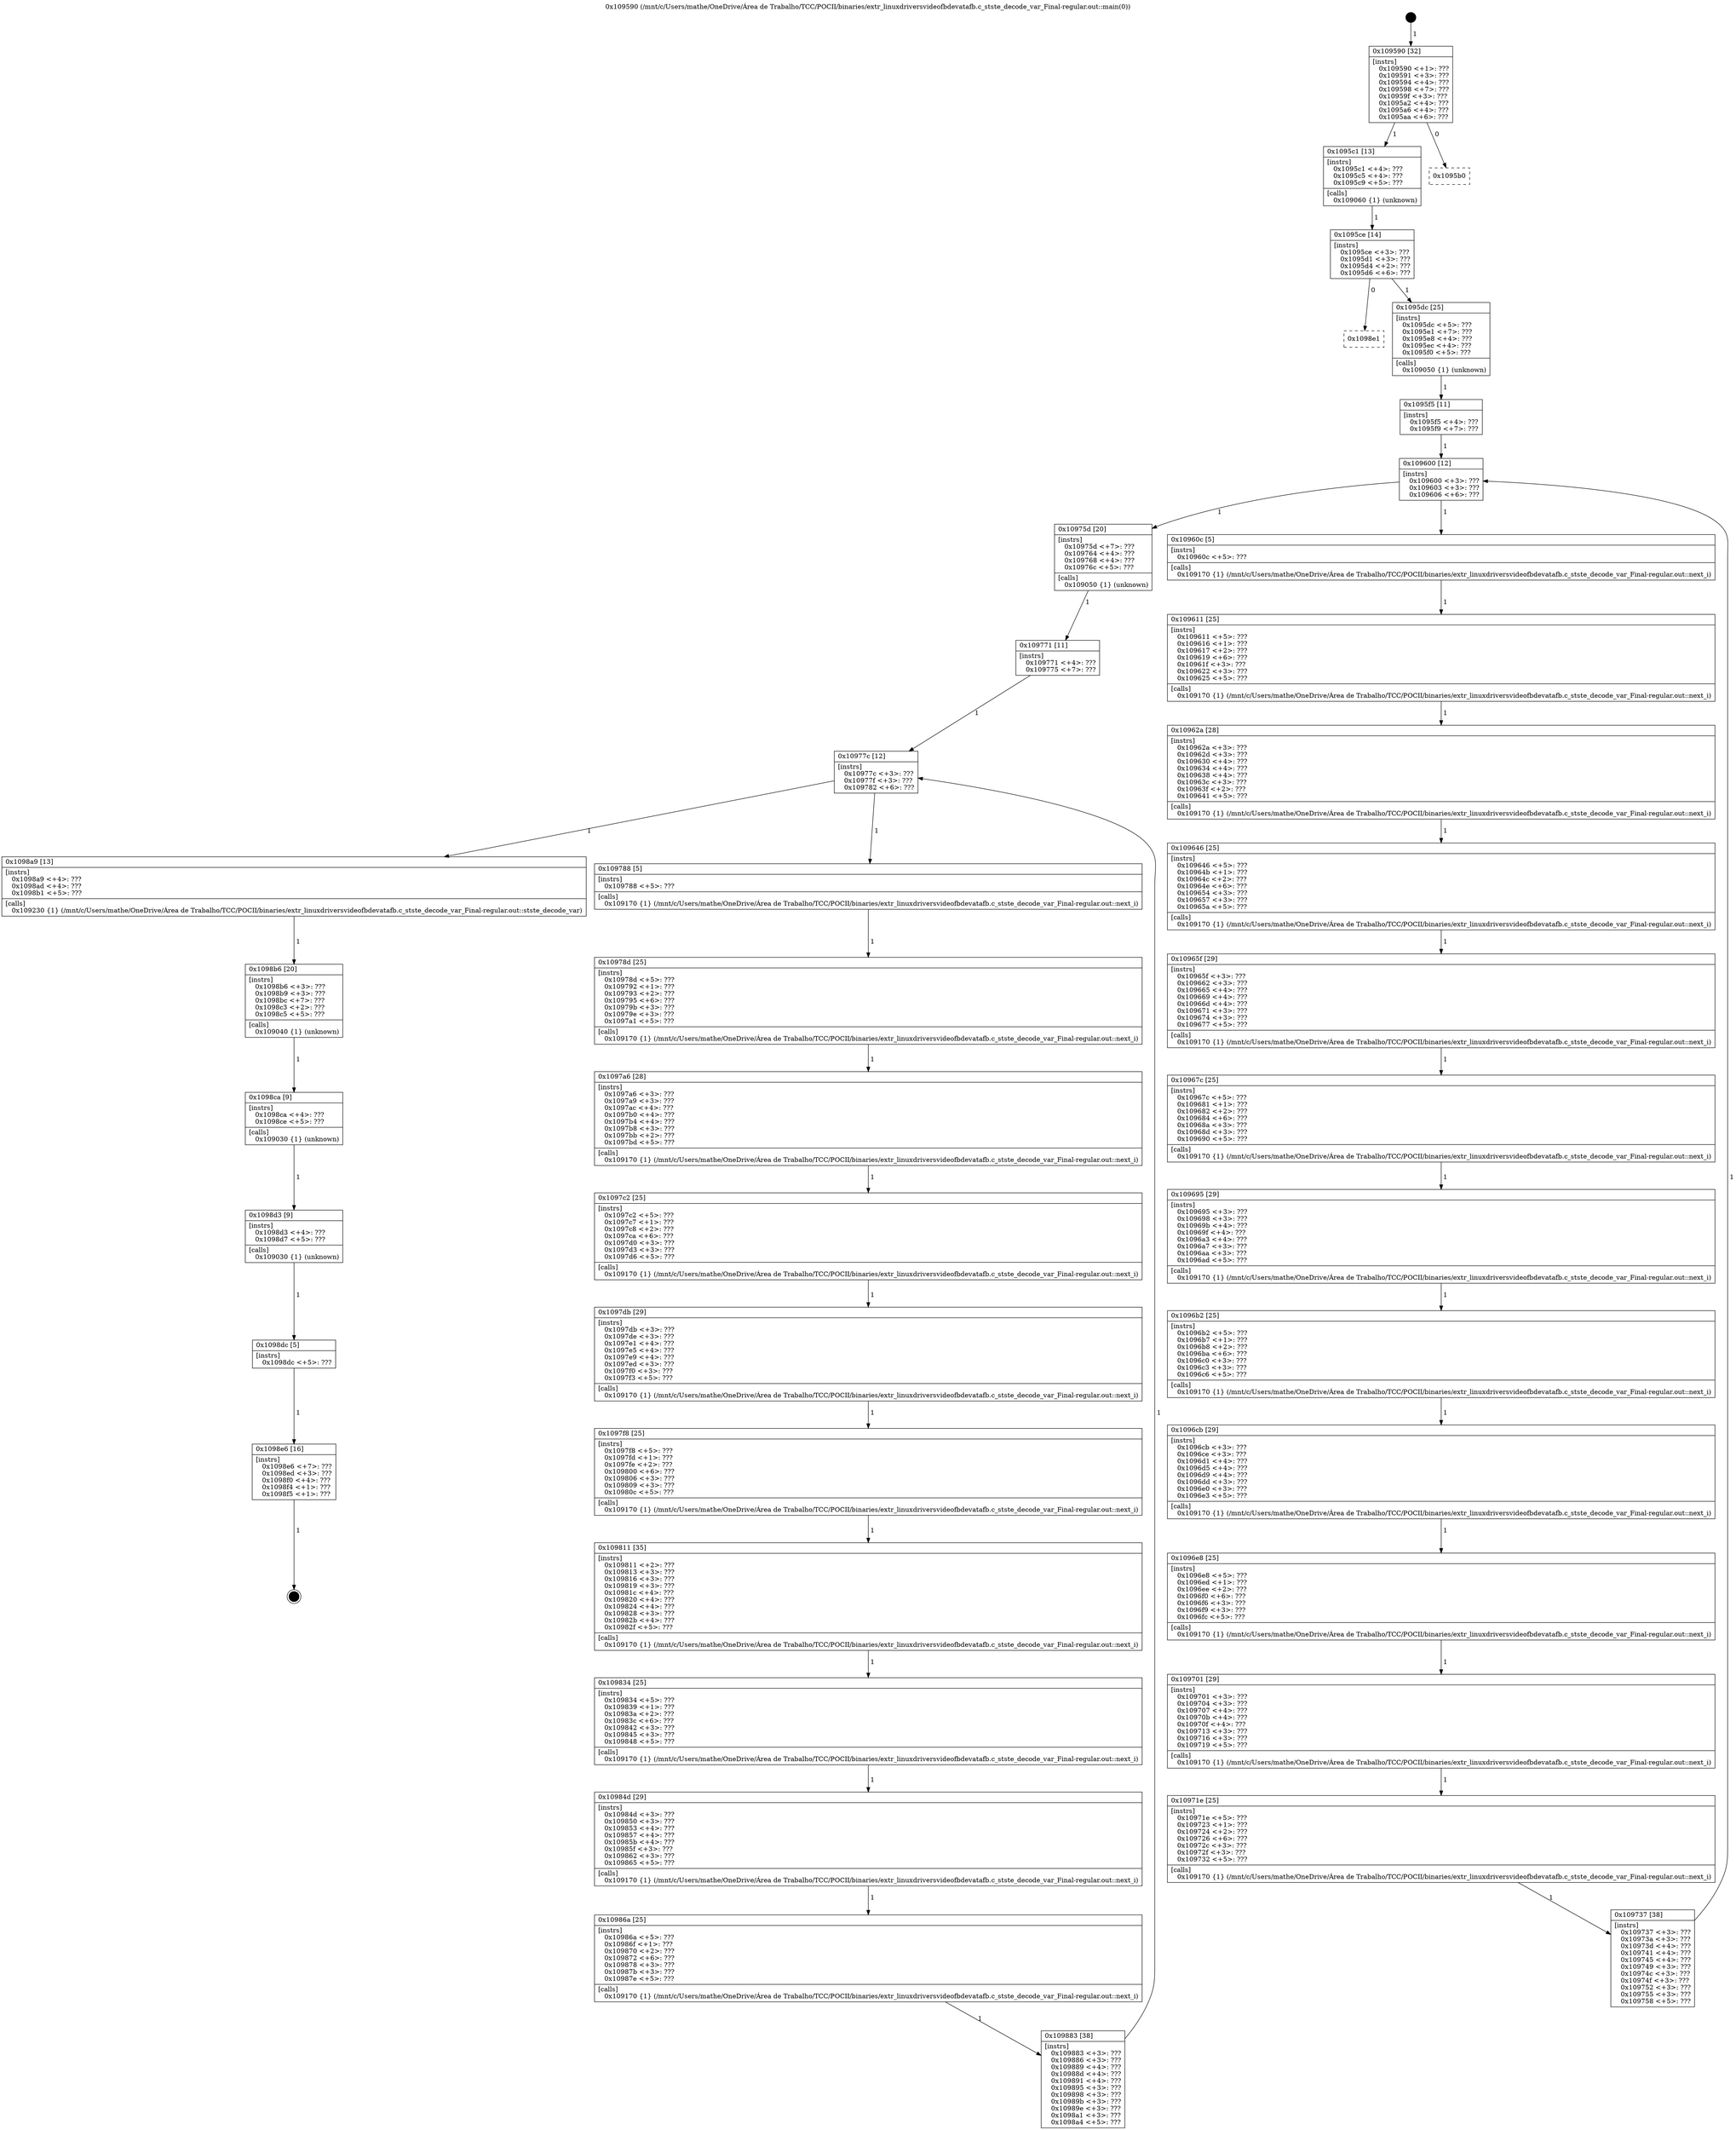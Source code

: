 digraph "0x109590" {
  label = "0x109590 (/mnt/c/Users/mathe/OneDrive/Área de Trabalho/TCC/POCII/binaries/extr_linuxdriversvideofbdevatafb.c_stste_decode_var_Final-regular.out::main(0))"
  labelloc = "t"
  node[shape=record]

  Entry [label="",width=0.3,height=0.3,shape=circle,fillcolor=black,style=filled]
  "0x109590" [label="{
     0x109590 [32]\l
     | [instrs]\l
     &nbsp;&nbsp;0x109590 \<+1\>: ???\l
     &nbsp;&nbsp;0x109591 \<+3\>: ???\l
     &nbsp;&nbsp;0x109594 \<+4\>: ???\l
     &nbsp;&nbsp;0x109598 \<+7\>: ???\l
     &nbsp;&nbsp;0x10959f \<+3\>: ???\l
     &nbsp;&nbsp;0x1095a2 \<+4\>: ???\l
     &nbsp;&nbsp;0x1095a6 \<+4\>: ???\l
     &nbsp;&nbsp;0x1095aa \<+6\>: ???\l
  }"]
  "0x1095c1" [label="{
     0x1095c1 [13]\l
     | [instrs]\l
     &nbsp;&nbsp;0x1095c1 \<+4\>: ???\l
     &nbsp;&nbsp;0x1095c5 \<+4\>: ???\l
     &nbsp;&nbsp;0x1095c9 \<+5\>: ???\l
     | [calls]\l
     &nbsp;&nbsp;0x109060 \{1\} (unknown)\l
  }"]
  "0x1095b0" [label="{
     0x1095b0\l
  }", style=dashed]
  "0x1095ce" [label="{
     0x1095ce [14]\l
     | [instrs]\l
     &nbsp;&nbsp;0x1095ce \<+3\>: ???\l
     &nbsp;&nbsp;0x1095d1 \<+3\>: ???\l
     &nbsp;&nbsp;0x1095d4 \<+2\>: ???\l
     &nbsp;&nbsp;0x1095d6 \<+6\>: ???\l
  }"]
  "0x1098e1" [label="{
     0x1098e1\l
  }", style=dashed]
  "0x1095dc" [label="{
     0x1095dc [25]\l
     | [instrs]\l
     &nbsp;&nbsp;0x1095dc \<+5\>: ???\l
     &nbsp;&nbsp;0x1095e1 \<+7\>: ???\l
     &nbsp;&nbsp;0x1095e8 \<+4\>: ???\l
     &nbsp;&nbsp;0x1095ec \<+4\>: ???\l
     &nbsp;&nbsp;0x1095f0 \<+5\>: ???\l
     | [calls]\l
     &nbsp;&nbsp;0x109050 \{1\} (unknown)\l
  }"]
  Exit [label="",width=0.3,height=0.3,shape=circle,fillcolor=black,style=filled,peripheries=2]
  "0x109600" [label="{
     0x109600 [12]\l
     | [instrs]\l
     &nbsp;&nbsp;0x109600 \<+3\>: ???\l
     &nbsp;&nbsp;0x109603 \<+3\>: ???\l
     &nbsp;&nbsp;0x109606 \<+6\>: ???\l
  }"]
  "0x10975d" [label="{
     0x10975d [20]\l
     | [instrs]\l
     &nbsp;&nbsp;0x10975d \<+7\>: ???\l
     &nbsp;&nbsp;0x109764 \<+4\>: ???\l
     &nbsp;&nbsp;0x109768 \<+4\>: ???\l
     &nbsp;&nbsp;0x10976c \<+5\>: ???\l
     | [calls]\l
     &nbsp;&nbsp;0x109050 \{1\} (unknown)\l
  }"]
  "0x10960c" [label="{
     0x10960c [5]\l
     | [instrs]\l
     &nbsp;&nbsp;0x10960c \<+5\>: ???\l
     | [calls]\l
     &nbsp;&nbsp;0x109170 \{1\} (/mnt/c/Users/mathe/OneDrive/Área de Trabalho/TCC/POCII/binaries/extr_linuxdriversvideofbdevatafb.c_stste_decode_var_Final-regular.out::next_i)\l
  }"]
  "0x109611" [label="{
     0x109611 [25]\l
     | [instrs]\l
     &nbsp;&nbsp;0x109611 \<+5\>: ???\l
     &nbsp;&nbsp;0x109616 \<+1\>: ???\l
     &nbsp;&nbsp;0x109617 \<+2\>: ???\l
     &nbsp;&nbsp;0x109619 \<+6\>: ???\l
     &nbsp;&nbsp;0x10961f \<+3\>: ???\l
     &nbsp;&nbsp;0x109622 \<+3\>: ???\l
     &nbsp;&nbsp;0x109625 \<+5\>: ???\l
     | [calls]\l
     &nbsp;&nbsp;0x109170 \{1\} (/mnt/c/Users/mathe/OneDrive/Área de Trabalho/TCC/POCII/binaries/extr_linuxdriversvideofbdevatafb.c_stste_decode_var_Final-regular.out::next_i)\l
  }"]
  "0x10962a" [label="{
     0x10962a [28]\l
     | [instrs]\l
     &nbsp;&nbsp;0x10962a \<+3\>: ???\l
     &nbsp;&nbsp;0x10962d \<+3\>: ???\l
     &nbsp;&nbsp;0x109630 \<+4\>: ???\l
     &nbsp;&nbsp;0x109634 \<+4\>: ???\l
     &nbsp;&nbsp;0x109638 \<+4\>: ???\l
     &nbsp;&nbsp;0x10963c \<+3\>: ???\l
     &nbsp;&nbsp;0x10963f \<+2\>: ???\l
     &nbsp;&nbsp;0x109641 \<+5\>: ???\l
     | [calls]\l
     &nbsp;&nbsp;0x109170 \{1\} (/mnt/c/Users/mathe/OneDrive/Área de Trabalho/TCC/POCII/binaries/extr_linuxdriversvideofbdevatafb.c_stste_decode_var_Final-regular.out::next_i)\l
  }"]
  "0x109646" [label="{
     0x109646 [25]\l
     | [instrs]\l
     &nbsp;&nbsp;0x109646 \<+5\>: ???\l
     &nbsp;&nbsp;0x10964b \<+1\>: ???\l
     &nbsp;&nbsp;0x10964c \<+2\>: ???\l
     &nbsp;&nbsp;0x10964e \<+6\>: ???\l
     &nbsp;&nbsp;0x109654 \<+3\>: ???\l
     &nbsp;&nbsp;0x109657 \<+3\>: ???\l
     &nbsp;&nbsp;0x10965a \<+5\>: ???\l
     | [calls]\l
     &nbsp;&nbsp;0x109170 \{1\} (/mnt/c/Users/mathe/OneDrive/Área de Trabalho/TCC/POCII/binaries/extr_linuxdriversvideofbdevatafb.c_stste_decode_var_Final-regular.out::next_i)\l
  }"]
  "0x10965f" [label="{
     0x10965f [29]\l
     | [instrs]\l
     &nbsp;&nbsp;0x10965f \<+3\>: ???\l
     &nbsp;&nbsp;0x109662 \<+3\>: ???\l
     &nbsp;&nbsp;0x109665 \<+4\>: ???\l
     &nbsp;&nbsp;0x109669 \<+4\>: ???\l
     &nbsp;&nbsp;0x10966d \<+4\>: ???\l
     &nbsp;&nbsp;0x109671 \<+3\>: ???\l
     &nbsp;&nbsp;0x109674 \<+3\>: ???\l
     &nbsp;&nbsp;0x109677 \<+5\>: ???\l
     | [calls]\l
     &nbsp;&nbsp;0x109170 \{1\} (/mnt/c/Users/mathe/OneDrive/Área de Trabalho/TCC/POCII/binaries/extr_linuxdriversvideofbdevatafb.c_stste_decode_var_Final-regular.out::next_i)\l
  }"]
  "0x10967c" [label="{
     0x10967c [25]\l
     | [instrs]\l
     &nbsp;&nbsp;0x10967c \<+5\>: ???\l
     &nbsp;&nbsp;0x109681 \<+1\>: ???\l
     &nbsp;&nbsp;0x109682 \<+2\>: ???\l
     &nbsp;&nbsp;0x109684 \<+6\>: ???\l
     &nbsp;&nbsp;0x10968a \<+3\>: ???\l
     &nbsp;&nbsp;0x10968d \<+3\>: ???\l
     &nbsp;&nbsp;0x109690 \<+5\>: ???\l
     | [calls]\l
     &nbsp;&nbsp;0x109170 \{1\} (/mnt/c/Users/mathe/OneDrive/Área de Trabalho/TCC/POCII/binaries/extr_linuxdriversvideofbdevatafb.c_stste_decode_var_Final-regular.out::next_i)\l
  }"]
  "0x109695" [label="{
     0x109695 [29]\l
     | [instrs]\l
     &nbsp;&nbsp;0x109695 \<+3\>: ???\l
     &nbsp;&nbsp;0x109698 \<+3\>: ???\l
     &nbsp;&nbsp;0x10969b \<+4\>: ???\l
     &nbsp;&nbsp;0x10969f \<+4\>: ???\l
     &nbsp;&nbsp;0x1096a3 \<+4\>: ???\l
     &nbsp;&nbsp;0x1096a7 \<+3\>: ???\l
     &nbsp;&nbsp;0x1096aa \<+3\>: ???\l
     &nbsp;&nbsp;0x1096ad \<+5\>: ???\l
     | [calls]\l
     &nbsp;&nbsp;0x109170 \{1\} (/mnt/c/Users/mathe/OneDrive/Área de Trabalho/TCC/POCII/binaries/extr_linuxdriversvideofbdevatafb.c_stste_decode_var_Final-regular.out::next_i)\l
  }"]
  "0x1096b2" [label="{
     0x1096b2 [25]\l
     | [instrs]\l
     &nbsp;&nbsp;0x1096b2 \<+5\>: ???\l
     &nbsp;&nbsp;0x1096b7 \<+1\>: ???\l
     &nbsp;&nbsp;0x1096b8 \<+2\>: ???\l
     &nbsp;&nbsp;0x1096ba \<+6\>: ???\l
     &nbsp;&nbsp;0x1096c0 \<+3\>: ???\l
     &nbsp;&nbsp;0x1096c3 \<+3\>: ???\l
     &nbsp;&nbsp;0x1096c6 \<+5\>: ???\l
     | [calls]\l
     &nbsp;&nbsp;0x109170 \{1\} (/mnt/c/Users/mathe/OneDrive/Área de Trabalho/TCC/POCII/binaries/extr_linuxdriversvideofbdevatafb.c_stste_decode_var_Final-regular.out::next_i)\l
  }"]
  "0x1096cb" [label="{
     0x1096cb [29]\l
     | [instrs]\l
     &nbsp;&nbsp;0x1096cb \<+3\>: ???\l
     &nbsp;&nbsp;0x1096ce \<+3\>: ???\l
     &nbsp;&nbsp;0x1096d1 \<+4\>: ???\l
     &nbsp;&nbsp;0x1096d5 \<+4\>: ???\l
     &nbsp;&nbsp;0x1096d9 \<+4\>: ???\l
     &nbsp;&nbsp;0x1096dd \<+3\>: ???\l
     &nbsp;&nbsp;0x1096e0 \<+3\>: ???\l
     &nbsp;&nbsp;0x1096e3 \<+5\>: ???\l
     | [calls]\l
     &nbsp;&nbsp;0x109170 \{1\} (/mnt/c/Users/mathe/OneDrive/Área de Trabalho/TCC/POCII/binaries/extr_linuxdriversvideofbdevatafb.c_stste_decode_var_Final-regular.out::next_i)\l
  }"]
  "0x1096e8" [label="{
     0x1096e8 [25]\l
     | [instrs]\l
     &nbsp;&nbsp;0x1096e8 \<+5\>: ???\l
     &nbsp;&nbsp;0x1096ed \<+1\>: ???\l
     &nbsp;&nbsp;0x1096ee \<+2\>: ???\l
     &nbsp;&nbsp;0x1096f0 \<+6\>: ???\l
     &nbsp;&nbsp;0x1096f6 \<+3\>: ???\l
     &nbsp;&nbsp;0x1096f9 \<+3\>: ???\l
     &nbsp;&nbsp;0x1096fc \<+5\>: ???\l
     | [calls]\l
     &nbsp;&nbsp;0x109170 \{1\} (/mnt/c/Users/mathe/OneDrive/Área de Trabalho/TCC/POCII/binaries/extr_linuxdriversvideofbdevatafb.c_stste_decode_var_Final-regular.out::next_i)\l
  }"]
  "0x109701" [label="{
     0x109701 [29]\l
     | [instrs]\l
     &nbsp;&nbsp;0x109701 \<+3\>: ???\l
     &nbsp;&nbsp;0x109704 \<+3\>: ???\l
     &nbsp;&nbsp;0x109707 \<+4\>: ???\l
     &nbsp;&nbsp;0x10970b \<+4\>: ???\l
     &nbsp;&nbsp;0x10970f \<+4\>: ???\l
     &nbsp;&nbsp;0x109713 \<+3\>: ???\l
     &nbsp;&nbsp;0x109716 \<+3\>: ???\l
     &nbsp;&nbsp;0x109719 \<+5\>: ???\l
     | [calls]\l
     &nbsp;&nbsp;0x109170 \{1\} (/mnt/c/Users/mathe/OneDrive/Área de Trabalho/TCC/POCII/binaries/extr_linuxdriversvideofbdevatafb.c_stste_decode_var_Final-regular.out::next_i)\l
  }"]
  "0x10971e" [label="{
     0x10971e [25]\l
     | [instrs]\l
     &nbsp;&nbsp;0x10971e \<+5\>: ???\l
     &nbsp;&nbsp;0x109723 \<+1\>: ???\l
     &nbsp;&nbsp;0x109724 \<+2\>: ???\l
     &nbsp;&nbsp;0x109726 \<+6\>: ???\l
     &nbsp;&nbsp;0x10972c \<+3\>: ???\l
     &nbsp;&nbsp;0x10972f \<+3\>: ???\l
     &nbsp;&nbsp;0x109732 \<+5\>: ???\l
     | [calls]\l
     &nbsp;&nbsp;0x109170 \{1\} (/mnt/c/Users/mathe/OneDrive/Área de Trabalho/TCC/POCII/binaries/extr_linuxdriversvideofbdevatafb.c_stste_decode_var_Final-regular.out::next_i)\l
  }"]
  "0x109737" [label="{
     0x109737 [38]\l
     | [instrs]\l
     &nbsp;&nbsp;0x109737 \<+3\>: ???\l
     &nbsp;&nbsp;0x10973a \<+3\>: ???\l
     &nbsp;&nbsp;0x10973d \<+4\>: ???\l
     &nbsp;&nbsp;0x109741 \<+4\>: ???\l
     &nbsp;&nbsp;0x109745 \<+4\>: ???\l
     &nbsp;&nbsp;0x109749 \<+3\>: ???\l
     &nbsp;&nbsp;0x10974c \<+3\>: ???\l
     &nbsp;&nbsp;0x10974f \<+3\>: ???\l
     &nbsp;&nbsp;0x109752 \<+3\>: ???\l
     &nbsp;&nbsp;0x109755 \<+3\>: ???\l
     &nbsp;&nbsp;0x109758 \<+5\>: ???\l
  }"]
  "0x1095f5" [label="{
     0x1095f5 [11]\l
     | [instrs]\l
     &nbsp;&nbsp;0x1095f5 \<+4\>: ???\l
     &nbsp;&nbsp;0x1095f9 \<+7\>: ???\l
  }"]
  "0x10977c" [label="{
     0x10977c [12]\l
     | [instrs]\l
     &nbsp;&nbsp;0x10977c \<+3\>: ???\l
     &nbsp;&nbsp;0x10977f \<+3\>: ???\l
     &nbsp;&nbsp;0x109782 \<+6\>: ???\l
  }"]
  "0x1098a9" [label="{
     0x1098a9 [13]\l
     | [instrs]\l
     &nbsp;&nbsp;0x1098a9 \<+4\>: ???\l
     &nbsp;&nbsp;0x1098ad \<+4\>: ???\l
     &nbsp;&nbsp;0x1098b1 \<+5\>: ???\l
     | [calls]\l
     &nbsp;&nbsp;0x109230 \{1\} (/mnt/c/Users/mathe/OneDrive/Área de Trabalho/TCC/POCII/binaries/extr_linuxdriversvideofbdevatafb.c_stste_decode_var_Final-regular.out::stste_decode_var)\l
  }"]
  "0x109788" [label="{
     0x109788 [5]\l
     | [instrs]\l
     &nbsp;&nbsp;0x109788 \<+5\>: ???\l
     | [calls]\l
     &nbsp;&nbsp;0x109170 \{1\} (/mnt/c/Users/mathe/OneDrive/Área de Trabalho/TCC/POCII/binaries/extr_linuxdriversvideofbdevatafb.c_stste_decode_var_Final-regular.out::next_i)\l
  }"]
  "0x10978d" [label="{
     0x10978d [25]\l
     | [instrs]\l
     &nbsp;&nbsp;0x10978d \<+5\>: ???\l
     &nbsp;&nbsp;0x109792 \<+1\>: ???\l
     &nbsp;&nbsp;0x109793 \<+2\>: ???\l
     &nbsp;&nbsp;0x109795 \<+6\>: ???\l
     &nbsp;&nbsp;0x10979b \<+3\>: ???\l
     &nbsp;&nbsp;0x10979e \<+3\>: ???\l
     &nbsp;&nbsp;0x1097a1 \<+5\>: ???\l
     | [calls]\l
     &nbsp;&nbsp;0x109170 \{1\} (/mnt/c/Users/mathe/OneDrive/Área de Trabalho/TCC/POCII/binaries/extr_linuxdriversvideofbdevatafb.c_stste_decode_var_Final-regular.out::next_i)\l
  }"]
  "0x1097a6" [label="{
     0x1097a6 [28]\l
     | [instrs]\l
     &nbsp;&nbsp;0x1097a6 \<+3\>: ???\l
     &nbsp;&nbsp;0x1097a9 \<+3\>: ???\l
     &nbsp;&nbsp;0x1097ac \<+4\>: ???\l
     &nbsp;&nbsp;0x1097b0 \<+4\>: ???\l
     &nbsp;&nbsp;0x1097b4 \<+4\>: ???\l
     &nbsp;&nbsp;0x1097b8 \<+3\>: ???\l
     &nbsp;&nbsp;0x1097bb \<+2\>: ???\l
     &nbsp;&nbsp;0x1097bd \<+5\>: ???\l
     | [calls]\l
     &nbsp;&nbsp;0x109170 \{1\} (/mnt/c/Users/mathe/OneDrive/Área de Trabalho/TCC/POCII/binaries/extr_linuxdriversvideofbdevatafb.c_stste_decode_var_Final-regular.out::next_i)\l
  }"]
  "0x1097c2" [label="{
     0x1097c2 [25]\l
     | [instrs]\l
     &nbsp;&nbsp;0x1097c2 \<+5\>: ???\l
     &nbsp;&nbsp;0x1097c7 \<+1\>: ???\l
     &nbsp;&nbsp;0x1097c8 \<+2\>: ???\l
     &nbsp;&nbsp;0x1097ca \<+6\>: ???\l
     &nbsp;&nbsp;0x1097d0 \<+3\>: ???\l
     &nbsp;&nbsp;0x1097d3 \<+3\>: ???\l
     &nbsp;&nbsp;0x1097d6 \<+5\>: ???\l
     | [calls]\l
     &nbsp;&nbsp;0x109170 \{1\} (/mnt/c/Users/mathe/OneDrive/Área de Trabalho/TCC/POCII/binaries/extr_linuxdriversvideofbdevatafb.c_stste_decode_var_Final-regular.out::next_i)\l
  }"]
  "0x1097db" [label="{
     0x1097db [29]\l
     | [instrs]\l
     &nbsp;&nbsp;0x1097db \<+3\>: ???\l
     &nbsp;&nbsp;0x1097de \<+3\>: ???\l
     &nbsp;&nbsp;0x1097e1 \<+4\>: ???\l
     &nbsp;&nbsp;0x1097e5 \<+4\>: ???\l
     &nbsp;&nbsp;0x1097e9 \<+4\>: ???\l
     &nbsp;&nbsp;0x1097ed \<+3\>: ???\l
     &nbsp;&nbsp;0x1097f0 \<+3\>: ???\l
     &nbsp;&nbsp;0x1097f3 \<+5\>: ???\l
     | [calls]\l
     &nbsp;&nbsp;0x109170 \{1\} (/mnt/c/Users/mathe/OneDrive/Área de Trabalho/TCC/POCII/binaries/extr_linuxdriversvideofbdevatafb.c_stste_decode_var_Final-regular.out::next_i)\l
  }"]
  "0x1097f8" [label="{
     0x1097f8 [25]\l
     | [instrs]\l
     &nbsp;&nbsp;0x1097f8 \<+5\>: ???\l
     &nbsp;&nbsp;0x1097fd \<+1\>: ???\l
     &nbsp;&nbsp;0x1097fe \<+2\>: ???\l
     &nbsp;&nbsp;0x109800 \<+6\>: ???\l
     &nbsp;&nbsp;0x109806 \<+3\>: ???\l
     &nbsp;&nbsp;0x109809 \<+3\>: ???\l
     &nbsp;&nbsp;0x10980c \<+5\>: ???\l
     | [calls]\l
     &nbsp;&nbsp;0x109170 \{1\} (/mnt/c/Users/mathe/OneDrive/Área de Trabalho/TCC/POCII/binaries/extr_linuxdriversvideofbdevatafb.c_stste_decode_var_Final-regular.out::next_i)\l
  }"]
  "0x109811" [label="{
     0x109811 [35]\l
     | [instrs]\l
     &nbsp;&nbsp;0x109811 \<+2\>: ???\l
     &nbsp;&nbsp;0x109813 \<+3\>: ???\l
     &nbsp;&nbsp;0x109816 \<+3\>: ???\l
     &nbsp;&nbsp;0x109819 \<+3\>: ???\l
     &nbsp;&nbsp;0x10981c \<+4\>: ???\l
     &nbsp;&nbsp;0x109820 \<+4\>: ???\l
     &nbsp;&nbsp;0x109824 \<+4\>: ???\l
     &nbsp;&nbsp;0x109828 \<+3\>: ???\l
     &nbsp;&nbsp;0x10982b \<+4\>: ???\l
     &nbsp;&nbsp;0x10982f \<+5\>: ???\l
     | [calls]\l
     &nbsp;&nbsp;0x109170 \{1\} (/mnt/c/Users/mathe/OneDrive/Área de Trabalho/TCC/POCII/binaries/extr_linuxdriversvideofbdevatafb.c_stste_decode_var_Final-regular.out::next_i)\l
  }"]
  "0x109834" [label="{
     0x109834 [25]\l
     | [instrs]\l
     &nbsp;&nbsp;0x109834 \<+5\>: ???\l
     &nbsp;&nbsp;0x109839 \<+1\>: ???\l
     &nbsp;&nbsp;0x10983a \<+2\>: ???\l
     &nbsp;&nbsp;0x10983c \<+6\>: ???\l
     &nbsp;&nbsp;0x109842 \<+3\>: ???\l
     &nbsp;&nbsp;0x109845 \<+3\>: ???\l
     &nbsp;&nbsp;0x109848 \<+5\>: ???\l
     | [calls]\l
     &nbsp;&nbsp;0x109170 \{1\} (/mnt/c/Users/mathe/OneDrive/Área de Trabalho/TCC/POCII/binaries/extr_linuxdriversvideofbdevatafb.c_stste_decode_var_Final-regular.out::next_i)\l
  }"]
  "0x10984d" [label="{
     0x10984d [29]\l
     | [instrs]\l
     &nbsp;&nbsp;0x10984d \<+3\>: ???\l
     &nbsp;&nbsp;0x109850 \<+3\>: ???\l
     &nbsp;&nbsp;0x109853 \<+4\>: ???\l
     &nbsp;&nbsp;0x109857 \<+4\>: ???\l
     &nbsp;&nbsp;0x10985b \<+4\>: ???\l
     &nbsp;&nbsp;0x10985f \<+3\>: ???\l
     &nbsp;&nbsp;0x109862 \<+3\>: ???\l
     &nbsp;&nbsp;0x109865 \<+5\>: ???\l
     | [calls]\l
     &nbsp;&nbsp;0x109170 \{1\} (/mnt/c/Users/mathe/OneDrive/Área de Trabalho/TCC/POCII/binaries/extr_linuxdriversvideofbdevatafb.c_stste_decode_var_Final-regular.out::next_i)\l
  }"]
  "0x10986a" [label="{
     0x10986a [25]\l
     | [instrs]\l
     &nbsp;&nbsp;0x10986a \<+5\>: ???\l
     &nbsp;&nbsp;0x10986f \<+1\>: ???\l
     &nbsp;&nbsp;0x109870 \<+2\>: ???\l
     &nbsp;&nbsp;0x109872 \<+6\>: ???\l
     &nbsp;&nbsp;0x109878 \<+3\>: ???\l
     &nbsp;&nbsp;0x10987b \<+3\>: ???\l
     &nbsp;&nbsp;0x10987e \<+5\>: ???\l
     | [calls]\l
     &nbsp;&nbsp;0x109170 \{1\} (/mnt/c/Users/mathe/OneDrive/Área de Trabalho/TCC/POCII/binaries/extr_linuxdriversvideofbdevatafb.c_stste_decode_var_Final-regular.out::next_i)\l
  }"]
  "0x109883" [label="{
     0x109883 [38]\l
     | [instrs]\l
     &nbsp;&nbsp;0x109883 \<+3\>: ???\l
     &nbsp;&nbsp;0x109886 \<+3\>: ???\l
     &nbsp;&nbsp;0x109889 \<+4\>: ???\l
     &nbsp;&nbsp;0x10988d \<+4\>: ???\l
     &nbsp;&nbsp;0x109891 \<+4\>: ???\l
     &nbsp;&nbsp;0x109895 \<+3\>: ???\l
     &nbsp;&nbsp;0x109898 \<+3\>: ???\l
     &nbsp;&nbsp;0x10989b \<+3\>: ???\l
     &nbsp;&nbsp;0x10989e \<+3\>: ???\l
     &nbsp;&nbsp;0x1098a1 \<+3\>: ???\l
     &nbsp;&nbsp;0x1098a4 \<+5\>: ???\l
  }"]
  "0x109771" [label="{
     0x109771 [11]\l
     | [instrs]\l
     &nbsp;&nbsp;0x109771 \<+4\>: ???\l
     &nbsp;&nbsp;0x109775 \<+7\>: ???\l
  }"]
  "0x1098b6" [label="{
     0x1098b6 [20]\l
     | [instrs]\l
     &nbsp;&nbsp;0x1098b6 \<+3\>: ???\l
     &nbsp;&nbsp;0x1098b9 \<+3\>: ???\l
     &nbsp;&nbsp;0x1098bc \<+7\>: ???\l
     &nbsp;&nbsp;0x1098c3 \<+2\>: ???\l
     &nbsp;&nbsp;0x1098c5 \<+5\>: ???\l
     | [calls]\l
     &nbsp;&nbsp;0x109040 \{1\} (unknown)\l
  }"]
  "0x1098ca" [label="{
     0x1098ca [9]\l
     | [instrs]\l
     &nbsp;&nbsp;0x1098ca \<+4\>: ???\l
     &nbsp;&nbsp;0x1098ce \<+5\>: ???\l
     | [calls]\l
     &nbsp;&nbsp;0x109030 \{1\} (unknown)\l
  }"]
  "0x1098d3" [label="{
     0x1098d3 [9]\l
     | [instrs]\l
     &nbsp;&nbsp;0x1098d3 \<+4\>: ???\l
     &nbsp;&nbsp;0x1098d7 \<+5\>: ???\l
     | [calls]\l
     &nbsp;&nbsp;0x109030 \{1\} (unknown)\l
  }"]
  "0x1098dc" [label="{
     0x1098dc [5]\l
     | [instrs]\l
     &nbsp;&nbsp;0x1098dc \<+5\>: ???\l
  }"]
  "0x1098e6" [label="{
     0x1098e6 [16]\l
     | [instrs]\l
     &nbsp;&nbsp;0x1098e6 \<+7\>: ???\l
     &nbsp;&nbsp;0x1098ed \<+3\>: ???\l
     &nbsp;&nbsp;0x1098f0 \<+4\>: ???\l
     &nbsp;&nbsp;0x1098f4 \<+1\>: ???\l
     &nbsp;&nbsp;0x1098f5 \<+1\>: ???\l
  }"]
  Entry -> "0x109590" [label=" 1"]
  "0x109590" -> "0x1095c1" [label=" 1"]
  "0x109590" -> "0x1095b0" [label=" 0"]
  "0x1095c1" -> "0x1095ce" [label=" 1"]
  "0x1095ce" -> "0x1098e1" [label=" 0"]
  "0x1095ce" -> "0x1095dc" [label=" 1"]
  "0x1098e6" -> Exit [label=" 1"]
  "0x1095dc" -> "0x1095f5" [label=" 1"]
  "0x109600" -> "0x10975d" [label=" 1"]
  "0x109600" -> "0x10960c" [label=" 1"]
  "0x10960c" -> "0x109611" [label=" 1"]
  "0x109611" -> "0x10962a" [label=" 1"]
  "0x10962a" -> "0x109646" [label=" 1"]
  "0x109646" -> "0x10965f" [label=" 1"]
  "0x10965f" -> "0x10967c" [label=" 1"]
  "0x10967c" -> "0x109695" [label=" 1"]
  "0x109695" -> "0x1096b2" [label=" 1"]
  "0x1096b2" -> "0x1096cb" [label=" 1"]
  "0x1096cb" -> "0x1096e8" [label=" 1"]
  "0x1096e8" -> "0x109701" [label=" 1"]
  "0x109701" -> "0x10971e" [label=" 1"]
  "0x10971e" -> "0x109737" [label=" 1"]
  "0x1095f5" -> "0x109600" [label=" 1"]
  "0x109737" -> "0x109600" [label=" 1"]
  "0x10975d" -> "0x109771" [label=" 1"]
  "0x10977c" -> "0x1098a9" [label=" 1"]
  "0x10977c" -> "0x109788" [label=" 1"]
  "0x109788" -> "0x10978d" [label=" 1"]
  "0x10978d" -> "0x1097a6" [label=" 1"]
  "0x1097a6" -> "0x1097c2" [label=" 1"]
  "0x1097c2" -> "0x1097db" [label=" 1"]
  "0x1097db" -> "0x1097f8" [label=" 1"]
  "0x1097f8" -> "0x109811" [label=" 1"]
  "0x109811" -> "0x109834" [label=" 1"]
  "0x109834" -> "0x10984d" [label=" 1"]
  "0x10984d" -> "0x10986a" [label=" 1"]
  "0x10986a" -> "0x109883" [label=" 1"]
  "0x109771" -> "0x10977c" [label=" 1"]
  "0x109883" -> "0x10977c" [label=" 1"]
  "0x1098a9" -> "0x1098b6" [label=" 1"]
  "0x1098b6" -> "0x1098ca" [label=" 1"]
  "0x1098ca" -> "0x1098d3" [label=" 1"]
  "0x1098d3" -> "0x1098dc" [label=" 1"]
  "0x1098dc" -> "0x1098e6" [label=" 1"]
}
